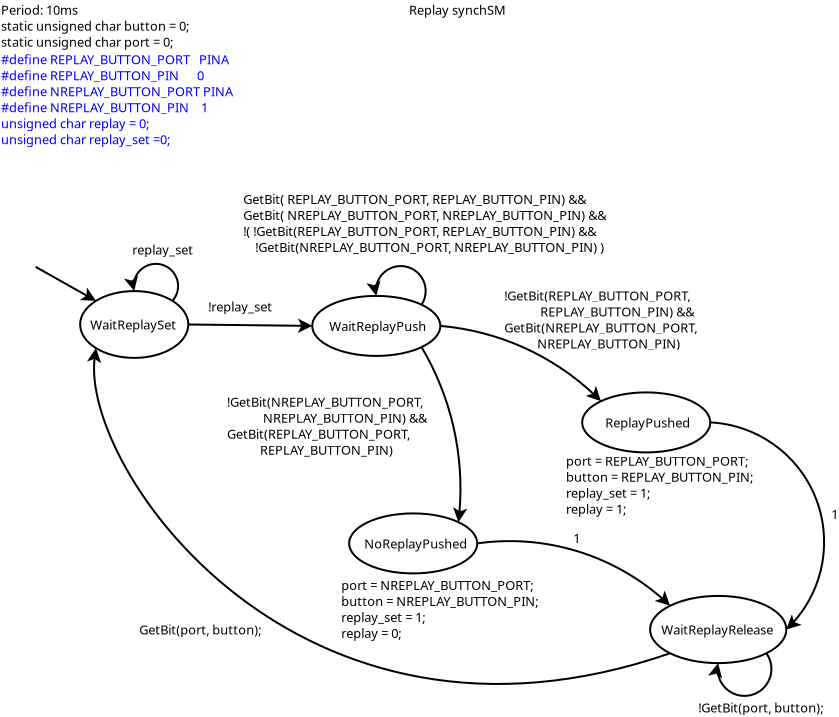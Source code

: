 <?xml version="1.0" encoding="UTF-8"?>
<dia:diagram xmlns:dia="http://www.lysator.liu.se/~alla/dia/">
  <dia:layer name="Background" visible="true" active="true">
    <dia:object type="Standard - Text" version="1" id="O0">
      <dia:attribute name="obj_pos">
        <dia:point val="2.585,1.74"/>
      </dia:attribute>
      <dia:attribute name="obj_bb">
        <dia:rectangle val="2.585,1.145;12.8,3.493"/>
      </dia:attribute>
      <dia:attribute name="text">
        <dia:composite type="text">
          <dia:attribute name="string">
            <dia:string>#Period: 10ms
static unsigned char button = 0;
static unsigned char port = 0;#</dia:string>
          </dia:attribute>
          <dia:attribute name="font">
            <dia:font family="sans" style="0" name="Helvetica"/>
          </dia:attribute>
          <dia:attribute name="height">
            <dia:real val="0.8"/>
          </dia:attribute>
          <dia:attribute name="pos">
            <dia:point val="2.585,1.74"/>
          </dia:attribute>
          <dia:attribute name="color">
            <dia:color val="#000000"/>
          </dia:attribute>
          <dia:attribute name="alignment">
            <dia:enum val="0"/>
          </dia:attribute>
        </dia:composite>
      </dia:attribute>
      <dia:attribute name="valign">
        <dia:enum val="3"/>
      </dia:attribute>
    </dia:object>
    <dia:object type="Standard - Text" version="1" id="O1">
      <dia:attribute name="obj_pos">
        <dia:point val="22.985,1.74"/>
      </dia:attribute>
      <dia:attribute name="obj_bb">
        <dia:rectangle val="22.985,1.145;28.091,1.893"/>
      </dia:attribute>
      <dia:attribute name="text">
        <dia:composite type="text">
          <dia:attribute name="string">
            <dia:string>#Replay synchSM#</dia:string>
          </dia:attribute>
          <dia:attribute name="font">
            <dia:font family="sans" style="0" name="Helvetica"/>
          </dia:attribute>
          <dia:attribute name="height">
            <dia:real val="0.8"/>
          </dia:attribute>
          <dia:attribute name="pos">
            <dia:point val="22.985,1.74"/>
          </dia:attribute>
          <dia:attribute name="color">
            <dia:color val="#000000"/>
          </dia:attribute>
          <dia:attribute name="alignment">
            <dia:enum val="0"/>
          </dia:attribute>
        </dia:composite>
      </dia:attribute>
      <dia:attribute name="valign">
        <dia:enum val="3"/>
      </dia:attribute>
    </dia:object>
    <dia:object type="Standard - Text" version="1" id="O2">
      <dia:attribute name="obj_pos">
        <dia:point val="2.585,4.215"/>
      </dia:attribute>
      <dia:attribute name="obj_bb">
        <dia:rectangle val="2.585,3.601;14.644,8.405"/>
      </dia:attribute>
      <dia:attribute name="text">
        <dia:composite type="text">
          <dia:attribute name="string">
            <dia:string>##define REPLAY_BUTTON_PORT   PINA
#define REPLAY_BUTTON_PIN      0
#define NREPLAY_BUTTON_PORT PINA
#define NREPLAY_BUTTON_PIN    1
unsigned char replay = 0;
unsigned char replay_set =0; #</dia:string>
          </dia:attribute>
          <dia:attribute name="font">
            <dia:font family="sans" style="0" name="Helvetica"/>
          </dia:attribute>
          <dia:attribute name="height">
            <dia:real val="0.8"/>
          </dia:attribute>
          <dia:attribute name="pos">
            <dia:point val="2.585,4.215"/>
          </dia:attribute>
          <dia:attribute name="color">
            <dia:color val="#0000ff"/>
          </dia:attribute>
          <dia:attribute name="alignment">
            <dia:enum val="0"/>
          </dia:attribute>
        </dia:composite>
      </dia:attribute>
      <dia:attribute name="valign">
        <dia:enum val="3"/>
      </dia:attribute>
    </dia:object>
    <dia:object type="Standard - Line" version="0" id="O3">
      <dia:attribute name="obj_pos">
        <dia:point val="4.314,14.348"/>
      </dia:attribute>
      <dia:attribute name="obj_bb">
        <dia:rectangle val="4.246,14.28;7.431,16.118"/>
      </dia:attribute>
      <dia:attribute name="conn_endpoints">
        <dia:point val="4.314,14.348"/>
        <dia:point val="7.334,16.048"/>
      </dia:attribute>
      <dia:attribute name="numcp">
        <dia:int val="1"/>
      </dia:attribute>
      <dia:attribute name="end_arrow">
        <dia:enum val="22"/>
      </dia:attribute>
      <dia:attribute name="end_arrow_length">
        <dia:real val="0.5"/>
      </dia:attribute>
      <dia:attribute name="end_arrow_width">
        <dia:real val="0.5"/>
      </dia:attribute>
      <dia:connections>
        <dia:connection handle="1" to="O4" connection="0"/>
      </dia:connections>
    </dia:object>
    <dia:object type="Standard - Ellipse" version="0" id="O4">
      <dia:attribute name="obj_pos">
        <dia:point val="6.542,15.559"/>
      </dia:attribute>
      <dia:attribute name="obj_bb">
        <dia:rectangle val="6.492,15.509;12,18.95"/>
      </dia:attribute>
      <dia:attribute name="elem_corner">
        <dia:point val="6.542,15.559"/>
      </dia:attribute>
      <dia:attribute name="elem_width">
        <dia:real val="5.408"/>
      </dia:attribute>
      <dia:attribute name="elem_height">
        <dia:real val="3.341"/>
      </dia:attribute>
    </dia:object>
    <dia:object type="Standard - Text" version="1" id="O5">
      <dia:attribute name="obj_pos">
        <dia:point val="7.046,17.48"/>
      </dia:attribute>
      <dia:attribute name="obj_bb">
        <dia:rectangle val="7.046,16.885;11.594,17.632"/>
      </dia:attribute>
      <dia:attribute name="text">
        <dia:composite type="text">
          <dia:attribute name="string">
            <dia:string>#WaitReplaySet#</dia:string>
          </dia:attribute>
          <dia:attribute name="font">
            <dia:font family="sans" style="0" name="Helvetica"/>
          </dia:attribute>
          <dia:attribute name="height">
            <dia:real val="0.8"/>
          </dia:attribute>
          <dia:attribute name="pos">
            <dia:point val="7.046,17.48"/>
          </dia:attribute>
          <dia:attribute name="color">
            <dia:color val="#000000"/>
          </dia:attribute>
          <dia:attribute name="alignment">
            <dia:enum val="0"/>
          </dia:attribute>
        </dia:composite>
      </dia:attribute>
      <dia:attribute name="valign">
        <dia:enum val="3"/>
      </dia:attribute>
    </dia:object>
    <dia:object type="Standard - Arc" version="0" id="O6">
      <dia:attribute name="obj_pos">
        <dia:point val="11.158,16.048"/>
      </dia:attribute>
      <dia:attribute name="obj_bb">
        <dia:rectangle val="8.73,14.147;11.49,16.109"/>
      </dia:attribute>
      <dia:attribute name="conn_endpoints">
        <dia:point val="11.158,16.048"/>
        <dia:point val="9.246,15.559"/>
      </dia:attribute>
      <dia:attribute name="curve_distance">
        <dia:real val="1.622"/>
      </dia:attribute>
      <dia:attribute name="end_arrow">
        <dia:enum val="22"/>
      </dia:attribute>
      <dia:attribute name="end_arrow_length">
        <dia:real val="0.5"/>
      </dia:attribute>
      <dia:attribute name="end_arrow_width">
        <dia:real val="0.5"/>
      </dia:attribute>
      <dia:connections>
        <dia:connection handle="0" to="O4" connection="2"/>
        <dia:connection handle="1" to="O4" connection="1"/>
      </dia:connections>
    </dia:object>
    <dia:object type="Standard - Text" version="1" id="O7">
      <dia:attribute name="obj_pos">
        <dia:point val="9.146,13.725"/>
      </dia:attribute>
      <dia:attribute name="obj_bb">
        <dia:rectangle val="9.146,13.13;12.382,13.877"/>
      </dia:attribute>
      <dia:attribute name="text">
        <dia:composite type="text">
          <dia:attribute name="string">
            <dia:string>#replay_set#</dia:string>
          </dia:attribute>
          <dia:attribute name="font">
            <dia:font family="sans" style="0" name="Helvetica"/>
          </dia:attribute>
          <dia:attribute name="height">
            <dia:real val="0.8"/>
          </dia:attribute>
          <dia:attribute name="pos">
            <dia:point val="9.146,13.725"/>
          </dia:attribute>
          <dia:attribute name="color">
            <dia:color val="#000000"/>
          </dia:attribute>
          <dia:attribute name="alignment">
            <dia:enum val="0"/>
          </dia:attribute>
        </dia:composite>
      </dia:attribute>
      <dia:attribute name="valign">
        <dia:enum val="3"/>
      </dia:attribute>
    </dia:object>
    <dia:object type="Standard - Ellipse" version="0" id="O8">
      <dia:attribute name="obj_pos">
        <dia:point val="18.148,15.8"/>
      </dia:attribute>
      <dia:attribute name="obj_bb">
        <dia:rectangle val="18.098,15.75;24.6,18.851"/>
      </dia:attribute>
      <dia:attribute name="elem_corner">
        <dia:point val="18.148,15.8"/>
      </dia:attribute>
      <dia:attribute name="elem_width">
        <dia:real val="6.402"/>
      </dia:attribute>
      <dia:attribute name="elem_height">
        <dia:real val="3.001"/>
      </dia:attribute>
    </dia:object>
    <dia:object type="Standard - Text" version="1" id="O9">
      <dia:attribute name="obj_pos">
        <dia:point val="18.999,17.55"/>
      </dia:attribute>
      <dia:attribute name="obj_bb">
        <dia:rectangle val="18.999,16.956;24.014,17.703"/>
      </dia:attribute>
      <dia:attribute name="text">
        <dia:composite type="text">
          <dia:attribute name="string">
            <dia:string>#WaitReplayPush#</dia:string>
          </dia:attribute>
          <dia:attribute name="font">
            <dia:font family="sans" style="0" name="Helvetica"/>
          </dia:attribute>
          <dia:attribute name="height">
            <dia:real val="0.8"/>
          </dia:attribute>
          <dia:attribute name="pos">
            <dia:point val="18.999,17.55"/>
          </dia:attribute>
          <dia:attribute name="color">
            <dia:color val="#000000"/>
          </dia:attribute>
          <dia:attribute name="alignment">
            <dia:enum val="0"/>
          </dia:attribute>
        </dia:composite>
      </dia:attribute>
      <dia:attribute name="valign">
        <dia:enum val="3"/>
      </dia:attribute>
    </dia:object>
    <dia:object type="Standard - Line" version="0" id="O10">
      <dia:attribute name="obj_pos">
        <dia:point val="11.95,17.23"/>
      </dia:attribute>
      <dia:attribute name="obj_bb">
        <dia:rectangle val="11.899,16.932;18.26,17.655"/>
      </dia:attribute>
      <dia:attribute name="conn_endpoints">
        <dia:point val="11.95,17.23"/>
        <dia:point val="18.148,17.3"/>
      </dia:attribute>
      <dia:attribute name="numcp">
        <dia:int val="1"/>
      </dia:attribute>
      <dia:attribute name="end_arrow">
        <dia:enum val="22"/>
      </dia:attribute>
      <dia:attribute name="end_arrow_length">
        <dia:real val="0.5"/>
      </dia:attribute>
      <dia:attribute name="end_arrow_width">
        <dia:real val="0.5"/>
      </dia:attribute>
      <dia:connections>
        <dia:connection handle="0" to="O4" connection="4"/>
        <dia:connection handle="1" to="O8" connection="3"/>
      </dia:connections>
    </dia:object>
    <dia:object type="Standard - Text" version="1" id="O11">
      <dia:attribute name="obj_pos">
        <dia:point val="12.945,16.575"/>
      </dia:attribute>
      <dia:attribute name="obj_bb">
        <dia:rectangle val="12.945,15.98;16.433,16.727"/>
      </dia:attribute>
      <dia:attribute name="text">
        <dia:composite type="text">
          <dia:attribute name="string">
            <dia:string>#!replay_set#</dia:string>
          </dia:attribute>
          <dia:attribute name="font">
            <dia:font family="sans" style="0" name="Helvetica"/>
          </dia:attribute>
          <dia:attribute name="height">
            <dia:real val="0.8"/>
          </dia:attribute>
          <dia:attribute name="pos">
            <dia:point val="12.945,16.575"/>
          </dia:attribute>
          <dia:attribute name="color">
            <dia:color val="#000000"/>
          </dia:attribute>
          <dia:attribute name="alignment">
            <dia:enum val="0"/>
          </dia:attribute>
        </dia:composite>
      </dia:attribute>
      <dia:attribute name="valign">
        <dia:enum val="3"/>
      </dia:attribute>
    </dia:object>
    <dia:object type="Standard - Arc" version="0" id="O12">
      <dia:attribute name="obj_pos">
        <dia:point val="23.613,16.239"/>
      </dia:attribute>
      <dia:attribute name="obj_bb">
        <dia:rectangle val="20.852,14.258;23.868,16.298"/>
      </dia:attribute>
      <dia:attribute name="conn_endpoints">
        <dia:point val="23.613,16.239"/>
        <dia:point val="21.349,15.8"/>
      </dia:attribute>
      <dia:attribute name="curve_distance">
        <dia:real val="1.72"/>
      </dia:attribute>
      <dia:attribute name="end_arrow">
        <dia:enum val="22"/>
      </dia:attribute>
      <dia:attribute name="end_arrow_length">
        <dia:real val="0.5"/>
      </dia:attribute>
      <dia:attribute name="end_arrow_width">
        <dia:real val="0.5"/>
      </dia:attribute>
      <dia:connections>
        <dia:connection handle="0" to="O8" connection="2"/>
        <dia:connection handle="1" to="O8" connection="1"/>
      </dia:connections>
    </dia:object>
    <dia:object type="Standard - Text" version="1" id="O13">
      <dia:attribute name="obj_pos">
        <dia:point val="14.7,11.2"/>
      </dia:attribute>
      <dia:attribute name="obj_bb">
        <dia:rectangle val="14.7,10.586;33.915,13.79"/>
      </dia:attribute>
      <dia:attribute name="text">
        <dia:composite type="text">
          <dia:attribute name="string">
            <dia:string>#GetBit( REPLAY_BUTTON_PORT, REPLAY_BUTTON_PIN) &amp;&amp;
GetBit( NREPLAY_BUTTON_PORT, NREPLAY_BUTTON_PIN) &amp;&amp; 
!( !GetBit(REPLAY_BUTTON_PORT, REPLAY_BUTTON_PIN) &amp;&amp; 
    !GetBit(NREPLAY_BUTTON_PORT, NREPLAY_BUTTON_PIN) )#</dia:string>
          </dia:attribute>
          <dia:attribute name="font">
            <dia:font family="sans" style="0" name="Helvetica"/>
          </dia:attribute>
          <dia:attribute name="height">
            <dia:real val="0.8"/>
          </dia:attribute>
          <dia:attribute name="pos">
            <dia:point val="14.7,11.2"/>
          </dia:attribute>
          <dia:attribute name="color">
            <dia:color val="#000000"/>
          </dia:attribute>
          <dia:attribute name="alignment">
            <dia:enum val="0"/>
          </dia:attribute>
        </dia:composite>
      </dia:attribute>
      <dia:attribute name="valign">
        <dia:enum val="3"/>
      </dia:attribute>
    </dia:object>
    <dia:object type="Standard - Ellipse" version="0" id="O14">
      <dia:attribute name="obj_pos">
        <dia:point val="31.645,20.625"/>
      </dia:attribute>
      <dia:attribute name="obj_bb">
        <dia:rectangle val="31.595,20.575;38.097,23.676"/>
      </dia:attribute>
      <dia:attribute name="elem_corner">
        <dia:point val="31.645,20.625"/>
      </dia:attribute>
      <dia:attribute name="elem_width">
        <dia:real val="6.402"/>
      </dia:attribute>
      <dia:attribute name="elem_height">
        <dia:real val="3.001"/>
      </dia:attribute>
    </dia:object>
    <dia:object type="Standard - Text" version="1" id="O15">
      <dia:attribute name="obj_pos">
        <dia:point val="32.796,22.375"/>
      </dia:attribute>
      <dia:attribute name="obj_bb">
        <dia:rectangle val="32.796,21.78;37.207,22.528"/>
      </dia:attribute>
      <dia:attribute name="text">
        <dia:composite type="text">
          <dia:attribute name="string">
            <dia:string>#ReplayPushed#</dia:string>
          </dia:attribute>
          <dia:attribute name="font">
            <dia:font family="sans" style="0" name="Helvetica"/>
          </dia:attribute>
          <dia:attribute name="height">
            <dia:real val="0.8"/>
          </dia:attribute>
          <dia:attribute name="pos">
            <dia:point val="32.796,22.375"/>
          </dia:attribute>
          <dia:attribute name="color">
            <dia:color val="#000000"/>
          </dia:attribute>
          <dia:attribute name="alignment">
            <dia:enum val="0"/>
          </dia:attribute>
        </dia:composite>
      </dia:attribute>
      <dia:attribute name="valign">
        <dia:enum val="3"/>
      </dia:attribute>
    </dia:object>
    <dia:object type="Standard - Arc" version="0" id="O16">
      <dia:attribute name="obj_pos">
        <dia:point val="24.55,17.3"/>
      </dia:attribute>
      <dia:attribute name="obj_bb">
        <dia:rectangle val="24.483,17.234;32.649,21.131"/>
      </dia:attribute>
      <dia:attribute name="conn_endpoints">
        <dia:point val="24.55,17.3"/>
        <dia:point val="32.583,21.064"/>
      </dia:attribute>
      <dia:attribute name="curve_distance">
        <dia:real val="-0.79"/>
      </dia:attribute>
      <dia:attribute name="end_arrow">
        <dia:enum val="22"/>
      </dia:attribute>
      <dia:attribute name="end_arrow_length">
        <dia:real val="0.5"/>
      </dia:attribute>
      <dia:attribute name="end_arrow_width">
        <dia:real val="0.5"/>
      </dia:attribute>
      <dia:connections>
        <dia:connection handle="0" to="O8" connection="4"/>
        <dia:connection handle="1" to="O14" connection="0"/>
      </dia:connections>
    </dia:object>
    <dia:object type="Standard - Ellipse" version="0" id="O17">
      <dia:attribute name="obj_pos">
        <dia:point val="19.993,26.675"/>
      </dia:attribute>
      <dia:attribute name="obj_bb">
        <dia:rectangle val="19.943,26.625;26.445,29.726"/>
      </dia:attribute>
      <dia:attribute name="elem_corner">
        <dia:point val="19.993,26.675"/>
      </dia:attribute>
      <dia:attribute name="elem_width">
        <dia:real val="6.402"/>
      </dia:attribute>
      <dia:attribute name="elem_height">
        <dia:real val="3.001"/>
      </dia:attribute>
    </dia:object>
    <dia:object type="Standard - Text" version="1" id="O18">
      <dia:attribute name="obj_pos">
        <dia:point val="20.744,28.425"/>
      </dia:attribute>
      <dia:attribute name="obj_bb">
        <dia:rectangle val="20.744,27.831;26.002,28.578"/>
      </dia:attribute>
      <dia:attribute name="text">
        <dia:composite type="text">
          <dia:attribute name="string">
            <dia:string>#NoReplayPushed#</dia:string>
          </dia:attribute>
          <dia:attribute name="font">
            <dia:font family="sans" style="0" name="Helvetica"/>
          </dia:attribute>
          <dia:attribute name="height">
            <dia:real val="0.8"/>
          </dia:attribute>
          <dia:attribute name="pos">
            <dia:point val="20.744,28.425"/>
          </dia:attribute>
          <dia:attribute name="color">
            <dia:color val="#000000"/>
          </dia:attribute>
          <dia:attribute name="alignment">
            <dia:enum val="0"/>
          </dia:attribute>
        </dia:composite>
      </dia:attribute>
      <dia:attribute name="valign">
        <dia:enum val="3"/>
      </dia:attribute>
    </dia:object>
    <dia:object type="Standard - Text" version="1" id="O19">
      <dia:attribute name="obj_pos">
        <dia:point val="19.598,30.5"/>
      </dia:attribute>
      <dia:attribute name="obj_bb">
        <dia:rectangle val="19.598,29.886;29.903,33.09"/>
      </dia:attribute>
      <dia:attribute name="text">
        <dia:composite type="text">
          <dia:attribute name="string">
            <dia:string>#port = NREPLAY_BUTTON_PORT;
button = NREPLAY_BUTTON_PIN;
replay_set = 1;
replay = 0;#</dia:string>
          </dia:attribute>
          <dia:attribute name="font">
            <dia:font family="sans" style="0" name="Helvetica"/>
          </dia:attribute>
          <dia:attribute name="height">
            <dia:real val="0.8"/>
          </dia:attribute>
          <dia:attribute name="pos">
            <dia:point val="19.598,30.5"/>
          </dia:attribute>
          <dia:attribute name="color">
            <dia:color val="#000000"/>
          </dia:attribute>
          <dia:attribute name="alignment">
            <dia:enum val="0"/>
          </dia:attribute>
        </dia:composite>
      </dia:attribute>
      <dia:attribute name="valign">
        <dia:enum val="3"/>
      </dia:attribute>
    </dia:object>
    <dia:object type="Standard - Arc" version="0" id="O20">
      <dia:attribute name="obj_pos">
        <dia:point val="23.613,18.361"/>
      </dia:attribute>
      <dia:attribute name="obj_bb">
        <dia:rectangle val="23.553,18.302;25.904,27.174"/>
      </dia:attribute>
      <dia:attribute name="conn_endpoints">
        <dia:point val="23.613,18.361"/>
        <dia:point val="25.457,27.114"/>
      </dia:attribute>
      <dia:attribute name="curve_distance">
        <dia:real val="-0.741"/>
      </dia:attribute>
      <dia:attribute name="end_arrow">
        <dia:enum val="22"/>
      </dia:attribute>
      <dia:attribute name="end_arrow_length">
        <dia:real val="0.5"/>
      </dia:attribute>
      <dia:attribute name="end_arrow_width">
        <dia:real val="0.5"/>
      </dia:attribute>
      <dia:connections>
        <dia:connection handle="0" to="O8" connection="7"/>
        <dia:connection handle="1" to="O17" connection="2"/>
      </dia:connections>
    </dia:object>
    <dia:object type="Standard - Text" version="1" id="O21">
      <dia:attribute name="obj_pos">
        <dia:point val="27.745,16.025"/>
      </dia:attribute>
      <dia:attribute name="obj_bb">
        <dia:rectangle val="27.745,15.43;38.167,18.578"/>
      </dia:attribute>
      <dia:attribute name="text">
        <dia:composite type="text">
          <dia:attribute name="string">
            <dia:string>#!GetBit(REPLAY_BUTTON_PORT, 
            REPLAY_BUTTON_PIN) &amp;&amp;
GetBit(NREPLAY_BUTTON_PORT,
           NREPLAY_BUTTON_PIN)#</dia:string>
          </dia:attribute>
          <dia:attribute name="font">
            <dia:font family="sans" style="0" name="Helvetica"/>
          </dia:attribute>
          <dia:attribute name="height">
            <dia:real val="0.8"/>
          </dia:attribute>
          <dia:attribute name="pos">
            <dia:point val="27.745,16.025"/>
          </dia:attribute>
          <dia:attribute name="color">
            <dia:color val="#000000"/>
          </dia:attribute>
          <dia:attribute name="alignment">
            <dia:enum val="0"/>
          </dia:attribute>
        </dia:composite>
      </dia:attribute>
      <dia:attribute name="valign">
        <dia:enum val="3"/>
      </dia:attribute>
    </dia:object>
    <dia:object type="Standard - Ellipse" version="0" id="O22">
      <dia:attribute name="obj_pos">
        <dia:point val="35.042,30.8"/>
      </dia:attribute>
      <dia:attribute name="obj_bb">
        <dia:rectangle val="34.992,30.75;41.9,34.211"/>
      </dia:attribute>
      <dia:attribute name="elem_corner">
        <dia:point val="35.042,30.8"/>
      </dia:attribute>
      <dia:attribute name="elem_width">
        <dia:real val="6.808"/>
      </dia:attribute>
      <dia:attribute name="elem_height">
        <dia:real val="3.361"/>
      </dia:attribute>
    </dia:object>
    <dia:object type="Standard - Text" version="1" id="O23">
      <dia:attribute name="obj_pos">
        <dia:point val="35.596,32.73"/>
      </dia:attribute>
      <dia:attribute name="obj_bb">
        <dia:rectangle val="35.596,32.136;41.591,32.883"/>
      </dia:attribute>
      <dia:attribute name="text">
        <dia:composite type="text">
          <dia:attribute name="string">
            <dia:string>#WaitReplayRelease#</dia:string>
          </dia:attribute>
          <dia:attribute name="font">
            <dia:font family="sans" style="0" name="Helvetica"/>
          </dia:attribute>
          <dia:attribute name="height">
            <dia:real val="0.8"/>
          </dia:attribute>
          <dia:attribute name="pos">
            <dia:point val="35.596,32.73"/>
          </dia:attribute>
          <dia:attribute name="color">
            <dia:color val="#000000"/>
          </dia:attribute>
          <dia:attribute name="alignment">
            <dia:enum val="0"/>
          </dia:attribute>
        </dia:composite>
      </dia:attribute>
      <dia:attribute name="valign">
        <dia:enum val="3"/>
      </dia:attribute>
    </dia:object>
    <dia:object type="Standard - Arc" version="0" id="O24">
      <dia:attribute name="obj_pos">
        <dia:point val="26.395,28.175"/>
      </dia:attribute>
      <dia:attribute name="obj_bb">
        <dia:rectangle val="26.332,28.011;36.102,31.355"/>
      </dia:attribute>
      <dia:attribute name="conn_endpoints">
        <dia:point val="26.395,28.175"/>
        <dia:point val="36.039,31.292"/>
      </dia:attribute>
      <dia:attribute name="curve_distance">
        <dia:real val="-1.169"/>
      </dia:attribute>
      <dia:attribute name="end_arrow">
        <dia:enum val="22"/>
      </dia:attribute>
      <dia:attribute name="end_arrow_length">
        <dia:real val="0.5"/>
      </dia:attribute>
      <dia:attribute name="end_arrow_width">
        <dia:real val="0.5"/>
      </dia:attribute>
      <dia:connections>
        <dia:connection handle="0" to="O17" connection="4"/>
        <dia:connection handle="1" to="O22" connection="0"/>
      </dia:connections>
    </dia:object>
    <dia:object type="Standard - Text" version="1" id="O25">
      <dia:attribute name="obj_pos">
        <dia:point val="31.2,28.15"/>
      </dia:attribute>
      <dia:attribute name="obj_bb">
        <dia:rectangle val="31.2,27.555;31.6,28.302"/>
      </dia:attribute>
      <dia:attribute name="text">
        <dia:composite type="text">
          <dia:attribute name="string">
            <dia:string>#1#</dia:string>
          </dia:attribute>
          <dia:attribute name="font">
            <dia:font family="sans" style="0" name="Helvetica"/>
          </dia:attribute>
          <dia:attribute name="height">
            <dia:real val="0.8"/>
          </dia:attribute>
          <dia:attribute name="pos">
            <dia:point val="31.2,28.15"/>
          </dia:attribute>
          <dia:attribute name="color">
            <dia:color val="#000000"/>
          </dia:attribute>
          <dia:attribute name="alignment">
            <dia:enum val="0"/>
          </dia:attribute>
        </dia:composite>
      </dia:attribute>
      <dia:attribute name="valign">
        <dia:enum val="3"/>
      </dia:attribute>
    </dia:object>
    <dia:object type="Standard - Arc" version="0" id="O26">
      <dia:attribute name="obj_pos">
        <dia:point val="38.047,22.125"/>
      </dia:attribute>
      <dia:attribute name="obj_bb">
        <dia:rectangle val="37.983,22.061;43.791,32.545"/>
      </dia:attribute>
      <dia:attribute name="conn_endpoints">
        <dia:point val="38.047,22.125"/>
        <dia:point val="41.85,32.48"/>
      </dia:attribute>
      <dia:attribute name="curve_distance">
        <dia:real val="-3.649"/>
      </dia:attribute>
      <dia:attribute name="end_arrow">
        <dia:enum val="22"/>
      </dia:attribute>
      <dia:attribute name="end_arrow_length">
        <dia:real val="0.5"/>
      </dia:attribute>
      <dia:attribute name="end_arrow_width">
        <dia:real val="0.5"/>
      </dia:attribute>
      <dia:connections>
        <dia:connection handle="0" to="O14" connection="4"/>
        <dia:connection handle="1" to="O22" connection="4"/>
      </dia:connections>
    </dia:object>
    <dia:object type="Standard - Text" version="1" id="O27">
      <dia:attribute name="obj_pos">
        <dia:point val="44.1,26.95"/>
      </dia:attribute>
      <dia:attribute name="obj_bb">
        <dia:rectangle val="44.1,26.355;44.5,27.102"/>
      </dia:attribute>
      <dia:attribute name="text">
        <dia:composite type="text">
          <dia:attribute name="string">
            <dia:string>#1#</dia:string>
          </dia:attribute>
          <dia:attribute name="font">
            <dia:font family="sans" style="0" name="Helvetica"/>
          </dia:attribute>
          <dia:attribute name="height">
            <dia:real val="0.8"/>
          </dia:attribute>
          <dia:attribute name="pos">
            <dia:point val="44.1,26.95"/>
          </dia:attribute>
          <dia:attribute name="color">
            <dia:color val="#000000"/>
          </dia:attribute>
          <dia:attribute name="alignment">
            <dia:enum val="0"/>
          </dia:attribute>
        </dia:composite>
      </dia:attribute>
      <dia:attribute name="valign">
        <dia:enum val="3"/>
      </dia:attribute>
    </dia:object>
    <dia:object type="Standard - Arc" version="0" id="O28">
      <dia:attribute name="obj_pos">
        <dia:point val="40.853,33.669"/>
      </dia:attribute>
      <dia:attribute name="obj_bb">
        <dia:rectangle val="37.935,33.61;41.156,35.85"/>
      </dia:attribute>
      <dia:attribute name="conn_endpoints">
        <dia:point val="40.853,33.669"/>
        <dia:point val="38.446,34.161"/>
      </dia:attribute>
      <dia:attribute name="curve_distance">
        <dia:real val="-1.896"/>
      </dia:attribute>
      <dia:attribute name="end_arrow">
        <dia:enum val="22"/>
      </dia:attribute>
      <dia:attribute name="end_arrow_length">
        <dia:real val="0.5"/>
      </dia:attribute>
      <dia:attribute name="end_arrow_width">
        <dia:real val="0.5"/>
      </dia:attribute>
      <dia:connections>
        <dia:connection handle="0" to="O22" connection="7"/>
        <dia:connection handle="1" to="O22" connection="6"/>
      </dia:connections>
    </dia:object>
    <dia:object type="Standard - Text" version="1" id="O29">
      <dia:attribute name="obj_pos">
        <dia:point val="37.445,36.625"/>
      </dia:attribute>
      <dia:attribute name="obj_bb">
        <dia:rectangle val="37.445,36.03;44.14,36.778"/>
      </dia:attribute>
      <dia:attribute name="text">
        <dia:composite type="text">
          <dia:attribute name="string">
            <dia:string>#!GetBit(port, button);#</dia:string>
          </dia:attribute>
          <dia:attribute name="font">
            <dia:font family="sans" style="0" name="Helvetica"/>
          </dia:attribute>
          <dia:attribute name="height">
            <dia:real val="0.8"/>
          </dia:attribute>
          <dia:attribute name="pos">
            <dia:point val="37.445,36.625"/>
          </dia:attribute>
          <dia:attribute name="color">
            <dia:color val="#000000"/>
          </dia:attribute>
          <dia:attribute name="alignment">
            <dia:enum val="0"/>
          </dia:attribute>
        </dia:composite>
      </dia:attribute>
      <dia:attribute name="valign">
        <dia:enum val="3"/>
      </dia:attribute>
    </dia:object>
    <dia:object type="Standard - BezierLine" version="0" id="O30">
      <dia:attribute name="obj_pos">
        <dia:point val="36.039,33.669"/>
      </dia:attribute>
      <dia:attribute name="obj_bb">
        <dia:rectangle val="6.881,18.411;36.102,35.254"/>
      </dia:attribute>
      <dia:attribute name="bez_points">
        <dia:point val="36.039,33.669"/>
        <dia:point val="17.35,40.15"/>
        <dia:point val="6.55,24.35"/>
        <dia:point val="7.334,18.411"/>
      </dia:attribute>
      <dia:attribute name="corner_types">
        <dia:enum val="0"/>
        <dia:enum val="0"/>
      </dia:attribute>
      <dia:attribute name="end_arrow">
        <dia:enum val="22"/>
      </dia:attribute>
      <dia:attribute name="end_arrow_length">
        <dia:real val="0.5"/>
      </dia:attribute>
      <dia:attribute name="end_arrow_width">
        <dia:real val="0.5"/>
      </dia:attribute>
      <dia:connections>
        <dia:connection handle="0" to="O22" connection="5"/>
        <dia:connection handle="3" to="O4" connection="5"/>
      </dia:connections>
    </dia:object>
    <dia:object type="Standard - Text" version="1" id="O31">
      <dia:attribute name="obj_pos">
        <dia:point val="9.495,32.725"/>
      </dia:attribute>
      <dia:attribute name="obj_bb">
        <dia:rectangle val="9.495,32.13;15.938,32.877"/>
      </dia:attribute>
      <dia:attribute name="text">
        <dia:composite type="text">
          <dia:attribute name="string">
            <dia:string>#GetBit(port, button);#</dia:string>
          </dia:attribute>
          <dia:attribute name="font">
            <dia:font family="sans" style="0" name="Helvetica"/>
          </dia:attribute>
          <dia:attribute name="height">
            <dia:real val="0.8"/>
          </dia:attribute>
          <dia:attribute name="pos">
            <dia:point val="9.495,32.725"/>
          </dia:attribute>
          <dia:attribute name="color">
            <dia:color val="#000000"/>
          </dia:attribute>
          <dia:attribute name="alignment">
            <dia:enum val="0"/>
          </dia:attribute>
        </dia:composite>
      </dia:attribute>
      <dia:attribute name="valign">
        <dia:enum val="3"/>
      </dia:attribute>
    </dia:object>
    <dia:object type="Standard - Text" version="1" id="O32">
      <dia:attribute name="obj_pos">
        <dia:point val="13.89,21.345"/>
      </dia:attribute>
      <dia:attribute name="obj_bb">
        <dia:rectangle val="13.89,20.75;24.782,23.898"/>
      </dia:attribute>
      <dia:attribute name="text">
        <dia:composite type="text">
          <dia:attribute name="string">
            <dia:string>#!GetBit(NREPLAY_BUTTON_PORT, 
            NREPLAY_BUTTON_PIN) &amp;&amp;
GetBit(REPLAY_BUTTON_PORT,
           REPLAY_BUTTON_PIN)#</dia:string>
          </dia:attribute>
          <dia:attribute name="font">
            <dia:font family="sans" style="0" name="Helvetica"/>
          </dia:attribute>
          <dia:attribute name="height">
            <dia:real val="0.8"/>
          </dia:attribute>
          <dia:attribute name="pos">
            <dia:point val="13.89,21.345"/>
          </dia:attribute>
          <dia:attribute name="color">
            <dia:color val="#000000"/>
          </dia:attribute>
          <dia:attribute name="alignment">
            <dia:enum val="0"/>
          </dia:attribute>
        </dia:composite>
      </dia:attribute>
      <dia:attribute name="valign">
        <dia:enum val="3"/>
      </dia:attribute>
    </dia:object>
    <dia:object type="Standard - Text" version="1" id="O33">
      <dia:attribute name="obj_pos">
        <dia:point val="30.84,24.295"/>
      </dia:attribute>
      <dia:attribute name="obj_bb">
        <dia:rectangle val="30.84,23.7;40.657,26.848"/>
      </dia:attribute>
      <dia:attribute name="text">
        <dia:composite type="text">
          <dia:attribute name="string">
            <dia:string>#port = REPLAY_BUTTON_PORT;
button = REPLAY_BUTTON_PIN;
replay_set = 1;
replay = 1;#</dia:string>
          </dia:attribute>
          <dia:attribute name="font">
            <dia:font family="sans" style="0" name="Helvetica"/>
          </dia:attribute>
          <dia:attribute name="height">
            <dia:real val="0.8"/>
          </dia:attribute>
          <dia:attribute name="pos">
            <dia:point val="30.84,24.295"/>
          </dia:attribute>
          <dia:attribute name="color">
            <dia:color val="#000000"/>
          </dia:attribute>
          <dia:attribute name="alignment">
            <dia:enum val="0"/>
          </dia:attribute>
        </dia:composite>
      </dia:attribute>
      <dia:attribute name="valign">
        <dia:enum val="3"/>
      </dia:attribute>
    </dia:object>
  </dia:layer>
</dia:diagram>
